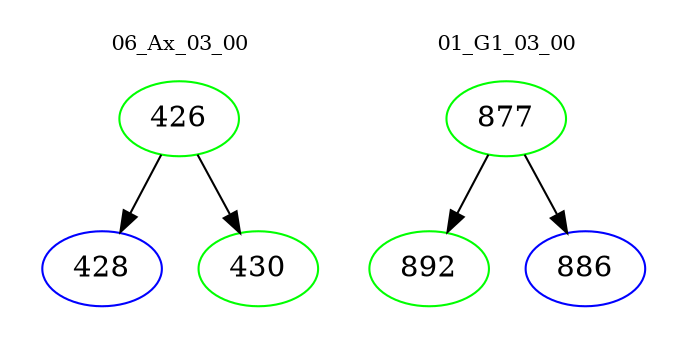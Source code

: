 digraph{
subgraph cluster_0 {
color = white
label = "06_Ax_03_00";
fontsize=10;
T0_426 [label="426", color="green"]
T0_426 -> T0_428 [color="black"]
T0_428 [label="428", color="blue"]
T0_426 -> T0_430 [color="black"]
T0_430 [label="430", color="green"]
}
subgraph cluster_1 {
color = white
label = "01_G1_03_00";
fontsize=10;
T1_877 [label="877", color="green"]
T1_877 -> T1_892 [color="black"]
T1_892 [label="892", color="green"]
T1_877 -> T1_886 [color="black"]
T1_886 [label="886", color="blue"]
}
}
